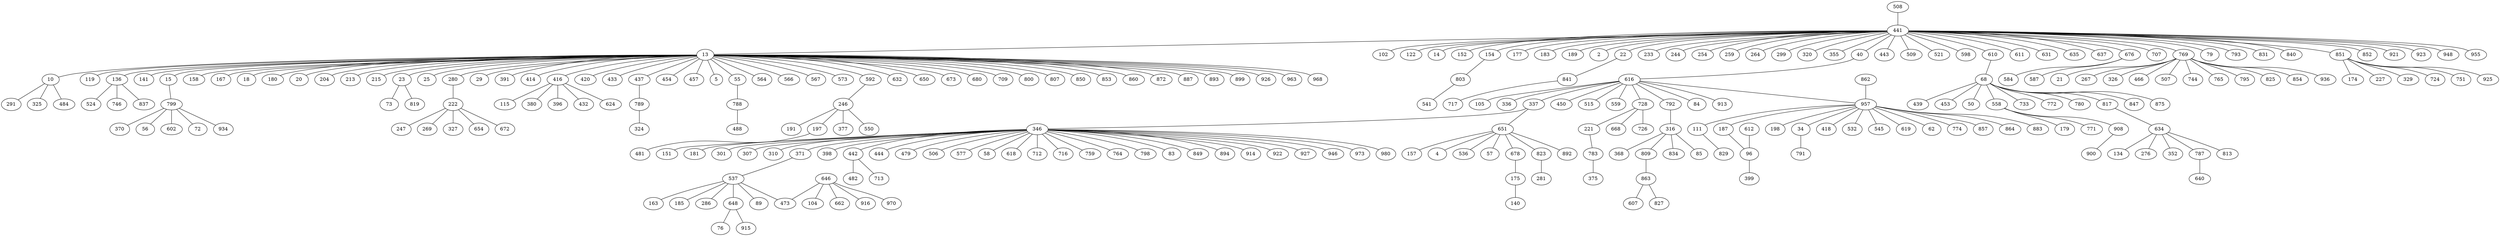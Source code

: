 graph {



	10 [height="0.05", level="1", pos="-2692.73,-750.35", width="0.05"];
	102 [height="0.05", level="1", pos="85.40,116.36", width="0.05"];
	104 [height="0.05", level="1", pos="6114.96,11268.48", width="0.05"];
	105 [height="0.05", level="1", pos="3369.45,2740.44", width="0.05"];
	111 [level="2", pos="3657.65,-6864.89"];
	115 [height="0.05", level="1", pos="-4071.80,-4664.55", width="0.05"];
	119 [level="2", pos="-77.00,-78.49"];
	122 [height="0.05", level="1", pos="-69.06,-196.28", width="0.05"];
	13 [height="0.05", level="1", pos="-162.08,-27.66", width="0.05"];
	134 [height="0.05", level="1", pos="-16903.84,-9056.68", width="0.05"];
	136 [height="0.05", level="1", pos="-312.70,-168.62", width="0.05"];
	14 [height="0.05", level="1", pos="200.52,-18.65", width="0.05"];
	140 [level="2", pos="10765.10,-1683.04"];
	141 [level="2", pos="2.14,25.29"];
	15 [height="0.05", level="1", pos="-59.89,153.88", width="0.05"];
	151 [height="0.05", level="1", pos="7220.16,2505.59", width="0.05"];
	152 [height="0.05", level="1", pos="364.27,-390.43", width="0.05"];
	154 [height="0.05", level="1", pos="2413.59,-335.10", width="0.05"];
	157 [level="2", pos="8195.85,-3260.79"];
	158 [height="0.05", level="1", pos="-199.93,215.63", width="0.05"];
	163 [level="2", pos="5851.55,6319.17"];
	167 [level="2", pos="-74.28,-157.17"];
	174 [height="0.05", level="1", pos="1904.32,3400.91", width="0.05"];
	175 [level="2", pos="10198.24,-2154.64"];
	177 [height="0.05", level="1", pos="209.89,-9.95", width="0.05"];
	179 [level="2", pos="-1204.37,-9655.94"];
	18 [level="2", pos="-222.72,-173.79"];
	180 [height="0.05", level="1", pos="-542.03,-201.74", width="0.05"];
	181 [height="0.05", level="1", pos="4527.07,2996.07", width="0.05"];
	183 [height="0.05", level="1", pos="306.09,-216.04", width="0.05"];
	185 [level="2", pos="7867.31,5551.31"];
	187 [level="2", pos="4583.24,-8579.41"];
	189 [height="0.05", level="1", pos="-63.25,-103.33", width="0.05"];
	191 [level="2", pos="-6729.76,1451.46"];
	197 [level="2", pos="-5984.71,2296.12"];
	198 [level="2", pos="5162.15,-5287.86"];
	2 [level="2", pos="97.13,68.02"];
	20 [level="2", pos="-183.50,183.22"];
	204 [level="2", pos="-117.90,172.62"];
	21 [level="2", pos="-982.25,-4601.21"];
	213 [level="2", pos="-732.89,240.09"];
	215 [level="2", pos="-165.87,-183.85"];
	22 [height="0.05", level="1", pos="68.66,-357.65", width="0.05"];
	221 [height="0.05", level="1", pos="1551.63,7003.55", width="0.05"];
	222 [level="2", pos="52.14,264.54"];
	227 [height="0.05", level="1", pos="1195.37,3532.99", width="0.05"];
	23 [level="2", pos="-549.86,42.24"];
	233 [height="0.05", level="1", pos="58.95,56.18", width="0.05"];
	244 [level="2", pos="-38.74,-210.27"];
	246 [level="2", pos="-5730.23,1074.64"];
	247 [level="2", pos="-956.04,3427.23"];
	25 [level="2", pos="-58.79,-137.97"];
	254 [height="0.05", level="1", pos="269.57,257.17", width="0.05"];
	259 [level="2", pos="-41.41,-148.92"];
	264 [level="2", pos="-19.88,-378.75"];
	267 [height="0.05", level="1", pos="-3361.52,-4373.05", width="0.05"];
	269 [level="2", pos="-976.78,2714.41"];
	276 [height="0.05", level="1", pos="-14714.38,-10148.75", width="0.05"];
	280 [height="0.05", level="1", pos="-64.36,132.36", width="0.05"];
	281 [level="2", pos="10188.19,-5907.83"];
	286 [height="0.05", level="1", pos="7090.06,7456.32", width="0.05"];
	29 [level="2", pos="-72.51,-61.50"];
	291 [level="2", pos="-3941.64,-1764.94"];
	299 [level="2", pos="-39.23,-73.04"];
	301 [level="2", pos="6611.90,-1212.45"];
	307 [level="2", pos="4467.55,1677.09"];
	310 [level="2", pos="3960.62,-38.17"];
	316 [height="0.05", level="1", pos="2391.89,-10479.79", width="0.05"];
	320 [level="2", pos="449.92,-617.16"];
	324 [level="2", pos="-4376.63,1574.76"];
	325 [level="2", pos="-4264.10,-631.67"];
	326 [level="2", pos="-1036.67,-2945.71"];
	327 [level="2", pos="18.06,3254.21"];
	329 [height="0.05", level="1", pos="1892.62,4773.05", width="0.05"];
	336 [level="2", pos="1932.84,-3516.15"];
	337 [height="0.05", level="1", pos="4159.97,-3123.66", width="0.05"];
	34 [level="2", pos="6186.88,-5228.46"];
	346 [height="0.05", level="1", pos="5152.33,86.51", width="0.05"];
	352 [level="2", pos="-15656.42,-7724.90"];
	355 [height="0.05", level="1", pos="-56.40,-79.84", width="0.05"];
	368 [level="2", pos="3126.86,-10115.47"];
	370 [level="2", pos="-2895.26,5827.75"];
	371 [height="0.05", level="1", pos="5161.44,4100.07", width="0.05"];
	375 [level="2", pos="557.30,8179.42"];
	377 [level="2", pos="-6611.10,481.56"];
	380 [level="2", pos="-2019.10,-2183.73"];
	391 [level="2", pos="-920.55,809.97"];
	396 [level="2", pos="-1612.07,-2785.50"];
	398 [level="2", pos="4281.11,-1275.93"];
	399 [level="2", pos="5790.02,-10125.82"];
	4 [level="2", pos="7802.95,-4701.35"];
	40 [height="0.05", level="1", pos="321.19,-213.05", width="0.05"];
	414 [level="2", pos="-11.44,1.69"];
	416 [height="0.05", level="1", pos="-109.07,-202.58", width="0.05"];
	418 [level="2", pos="5386.06,-4931.26"];
	420 [height="0.05", level="1", pos="-234.63,-179.81", width="0.05"];
	432 [level="2", pos="-1641.00,-2361.99"];
	433 [level="2", pos="-0.73,125.00"];
	437 [height="0.05", level="1", pos="-933.06,222.35", width="0.05"];
	439 [height="0.05", level="1", pos="-828.76,-8374.80", width="0.05"];
	441 [height="0.05", level="1", pos="27.44,-66.89", width="0.05"];
	442 [level="2", pos="7874.38,-198.50"];
	443 [level="2", pos="142.02,7.61"];
	444 [level="2", pos="5735.25,-1801.14"];
	450 [height="0.05", level="1", pos="4405.26,-4431.92", width="0.05"];
	453 [height="0.05", level="1", pos="1446.56,-8170.63", width="0.05"];
	454 [height="0.05", level="1", pos="-113.42,-161.95", width="0.05"];
	457 [level="2", pos="34.03,110.35"];
	466 [level="2", pos="-1401.12,-4429.93"];
	473 [height="0.05", level="1", pos="8361.52,8092.78", width="0.05"];
	479 [height="0.05", level="1", pos="5015.15,-2916.16", width="0.05"];
	481 [level="2", pos="-6328.68,2995.66"];
	482 [level="2", pos="8691.40,596.70"];
	484 [height="0.05", level="1", pos="-4984.72,-1442.91", width="0.05"];
	488 [height="0.05", level="1", pos="281.97,4747.01", width="0.05"];
	5 [height="0.05", level="1", pos="-46.83,-35.10", width="0.05"];
	50 [height="0.05", level="1", pos="-2138.38,-7733.98", width="0.05"];
	506 [height="0.05", level="1", pos="3809.32,1956.35", width="0.05"];
	507 [height="0.05", level="1", pos="-1337.90,-4984.00", width="0.05"];
	508 [height="0.05", level="1", pos="792.18,-217.35", width="0.05"];
	509 [height="0.05", level="1", pos="153.12,9.04", width="0.05"];
	515 [height="0.05", level="1", pos="2649.47,-1943.31", width="0.05"];
	521 [height="0.05", level="1", pos="2036.57,-3046.57", width="0.05"];
	524 [level="2", pos="-2830.07,-2308.06"];
	532 [level="2", pos="6714.39,-6490.48"];
	536 [height="0.05", level="1", pos="10725.91,-4472.20", width="0.05"];
	537 [height="0.05", level="1", pos="6989.70,5955.96", width="0.05"];
	541 [level="2", pos="2687.57,2457.80"];
	545 [height="0.05", level="1", pos="6635.71,-9128.97", width="0.05"];
	55 [height="0.05", level="1", pos="59.54,122.02", width="0.05"];
	550 [level="2", pos="-5644.04,189.71"];
	558 [height="0.05", level="1", pos="15.23,-10201.09", width="0.05"];
	559 [level="2", pos="2375.50,-4320.25"];
	56 [level="2", pos="-3399.16,5073.96"];
	564 [level="2", pos="-34.10,102.34"];
	566 [height="0.05", level="1", pos="-414.54,-43.60", width="0.05"];
	567 [level="2", pos="-37.40,-20.09"];
	57 [level="2", pos="9743.61,-3739.94"];
	573 [height="0.05", level="1", pos="-4158.01,2231.98", width="0.05"];
	577 [height="0.05", level="1", pos="7952.75,-636.65", width="0.05"];
	58 [height="0.05", level="1", pos="3802.73,1152.26", width="0.05"];
	584 [level="2", pos="704.51,-2783.02"];
	587 [level="2", pos="132.42,-359.06"];
	592 [height="0.05", level="1", pos="-3627.33,852.87", width="0.05"];
	598 [level="2", pos="422.33,-164.91"];
	602 [height="0.05", level="1", pos="-2315.04,6804.99", width="0.05"];
	607 [level="2", pos="5035.88,-13023.97"];
	610 [height="0.05", level="1", pos="77.06,-692.20", width="0.05"];
	611 [level="2", pos="-51.56,-120.43"];
	612 [level="2", pos="4823.27,-10545.21"];
	616 [height="0.05", level="1", pos="3119.76,-2965.47", width="0.05"];
	618 [level="2", pos="3891.68,971.70"];
	619 [level="2", pos="6300.43,-4860.73"];
	62 [level="2", pos="4605.88,-5238.92"];
	624 [height="0.05", level="1", pos="-2750.96,-3492.87", width="0.05"];
	631 [height="0.05", level="1", pos="-7.63,-217.39", width="0.05"];
	632 [level="2", pos="-8.94,43.34"];
	634 [height="0.05", level="1", pos="-15052.75,-8579.61", width="0.05"];
	635 [height="0.05", level="1", pos="-47.19,-120.35", width="0.05"];
	637 [height="0.05", level="1", pos="142.62,53.63", width="0.05"];
	640 [height="0.05", level="1", pos="-20399.53,-8407.94", width="0.05"];
	646 [height="0.05", level="1", pos="7613.55,10298.42", width="0.05"];
	648 [level="2", pos="5893.67,7361.73"];
	650 [height="0.05", level="1", pos="-303.82,266.17", width="0.05"];
	651 [height="0.05", level="1", pos="8790.39,-4083.84", width="0.05"];
	654 [level="2", pos="-350.63,2765.92"];
	662 [level="2", pos="7646.43,11151.22"];
	668 [level="2", pos="3802.95,5421.08"];
	672 [level="2", pos="-519.59,3174.69"];
	673 [level="2", pos="-159.31,-183.03"];
	676 [height="0.05", level="1", pos="203.04,-485.56", width="0.05"];
	678 [level="2", pos="9420.99,-2868.90"];
	68 [height="0.05", level="1", pos="358.94,-6961.51", width="0.05"];
	680 [level="2", pos="-82.01,-151.59"];
	707 [level="2", pos="-10.53,-16.71"];
	709 [level="2", pos="-111.60,167.52"];
	712 [level="2", pos="5978.88,2151.16"];
	713 [level="2", pos="8717.49,-356.11"];
	716 [level="2", pos="4709.99,2453.92"];
	717 [level="2", pos="1064.52,-4509.32"];
	72 [level="2", pos="-2954.39,4277.01"];
	724 [level="2", pos="869.69,2915.79"];
	726 [height="0.05", level="1", pos="3285.71,6940.94", width="0.05"];
	728 [height="0.05", level="1", pos="3003.64,4901.14", width="0.05"];
	73 [level="2", pos="-3013.18,141.41"];
	733 [height="0.05", level="1", pos="-2953.65,-8515.93", width="0.05"];
	744 [level="2", pos="-414.24,-4640.43"];
	746 [level="2", pos="-2419.78,-2384.68"];
	751 [level="2", pos="1606.58,2383.42"];
	759 [height="0.05", level="1", pos="8268.86,1285.86", width="0.05"];
	76 [level="2", pos="5007.40,7480.60"];
	764 [height="0.05", level="1", pos="6115.86,3025.88", width="0.05"];
	765 [level="2", pos="-1879.51,-3227.55"];
	769 [height="0.05", level="1", pos="-55.68,-3116.19", width="0.05"];
	771 [height="0.05", level="1", pos="-1898.74,-11072.73", width="0.05"];
	772 [height="0.05", level="1", pos="-1651.33,-8719.96", width="0.05"];
	774 [level="2", pos="6384.07,-6357.03"];
	780 [height="0.05", level="1", pos="-1461.70,-6404.49", width="0.05"];
	783 [level="2", pos="990.38,7622.45"];
	787 [height="0.05", level="1", pos="-18510.07,-8133.20", width="0.05"];
	788 [height="0.05", level="1", pos="444.35,1893.59", width="0.05"];
	789 [level="2", pos="-3432.60,1466.53"];
	79 [level="2", pos="342.36,-586.34"];
	791 [level="2", pos="7102.39,-5349.49"];
	792 [height="0.05", level="1", pos="2660.92,-6598.30", width="0.05"];
	793 [height="0.05", level="1", pos="315.88,-326.20", width="0.05"];
	795 [level="2", pos="-320.98,-4578.02"];
	798 [height="0.05", level="1", pos="7348.23,712.11", width="0.05"];
	799 [height="0.05", level="1", pos="-2230.57,4941.99", width="0.05"];
	800 [level="2", pos="-0.50,50.68"];
	803 [level="2", pos="2646.82,1465.64"];
	807 [level="2", pos="-367.59,347.88"];
	809 [height="0.05", level="1", pos="3828.25,-12135.09", width="0.05"];
	813 [height="0.05", level="1", pos="-16447.32,-10425.41", width="0.05"];
	817 [height="0.05", level="1", pos="-7746.24,-7406.81", width="0.05"];
	819 [level="2", pos="-3385.77,-313.07"];
	823 [level="2", pos="9703.37,-5263.76"];
	825 [level="2", pos="-396.33,-2203.20"];
	827 [level="2", pos="4031.84,-13695.96"];
	829 [level="2", pos="3201.54,-7502.40"];
	83 [level="2", pos="4925.63,-2140.22"];
	831 [height="0.05", level="1", pos="-15.57,-25.38", width="0.05"];
	834 [height="0.05", level="1", pos="1249.24,-11550.41", width="0.05"];
	837 [height="0.05", level="1", pos="-3900.13,-3493.74", width="0.05"];
	84 [level="2", pos="2669.37,-1837.67"];
	840 [height="0.05", level="1", pos="609.09,-83.79", width="0.05"];
	841 [level="2", pos="614.83,-3534.15"];
	847 [level="2", pos="-456.58,-6115.55"];
	849 [height="0.05", level="1", pos="7080.84,-2042.35", width="0.05"];
	85 [height="0.05", level="1", pos="2207.33,-12436.24", width="0.05"];
	850 [level="2", pos="6.18,24.46"];
	851 [height="0.05", level="1", pos="136.33,165.92", width="0.05"];
	852 [level="2", pos="257.29,-56.18"];
	853 [level="2", pos="-505.82,-67.32"];
	854 [height="0.05", level="1", pos="-2795.62,-4818.77", width="0.05"];
	857 [level="2", pos="4168.07,-7655.36"];
	860 [height="0.05", level="1", pos="-806.42,783.02", width="0.05"];
	862 [height="0.05", level="1", pos="7553.47,-7726.30", width="0.05"];
	863 [level="2", pos="4275.28,-12946.78"];
	864 [height="0.05", level="1", pos="6578.00,-7724.36", width="0.05"];
	872 [height="0.05", level="1", pos="-442.85,244.07", width="0.05"];
	875 [level="2", pos="1058.76,-6695.39"];
	883 [height="0.05", level="1", pos="5378.91,-8620.05", width="0.05"];
	887 [level="2", pos="-49.18,-66.52"];
	89 [level="2", pos="5723.73,5672.87"];
	892 [level="2", pos="8625.09,-5329.12"];
	893 [level="2", pos="-562.41,240.33"];
	894 [level="2", pos="5294.78,2431.72"];
	899 [level="2", pos="-78.87,-107.60"];
	900 [level="2", pos="-421.85,-11773.72"];
	908 [level="2", pos="-235.29,-10982.23"];
	913 [level="2", pos="2048.47,-4493.89"];
	914 [level="2", pos="6630.39,1513.16"];
	915 [level="2", pos="5784.36,8168.95"];
	916 [level="2", pos="8432.58,10263.45"];
	921 [height="0.05", level="1", pos="332.98,292.46", width="0.05"];
	922 [height="0.05", level="1", pos="4037.33,-1503.43", width="0.05"];
	923 [level="2", pos="25.24,33.99"];
	925 [height="0.05", level="1", pos="1955.32,4090.95", width="0.05"];
	926 [level="2", pos="-354.36,-187.98"];
	927 [height="0.05", level="1", pos="3859.83,299.44", width="0.05"];
	934 [level="2", pos="-1487.21,5429.63"];
	936 [height="0.05", level="1", pos="-2267.27,-4384.48", width="0.05"];
	946 [height="0.05", level="1", pos="5699.35,-2225.99", width="0.05"];
	948 [height="0.05", level="1", pos="-166.61,-431.60", width="0.05"];
	955 [height="0.05", level="1", pos="18.44,6.45", width="0.05"];
	957 [height="0.05", level="1", pos="4812.70,-6730.73", width="0.05"];
	96 [level="2", pos="4970.63,-9729.91"];
	963 [level="2", pos="-25.86,-3.33"];
	968 [level="2", pos="-667.81,-235.36"];
	970 [level="2", pos="6648.06,9726.13"];
	973 [level="2", pos="3623.71,-463.34"];
	980 [level="2", pos="4087.67,-785.81"];
	769 -- 825 [ ];
	769 -- 765 [ ];
	769 -- 21 [ ];
	769 -- 795 [ ];
	22 -- 841 [ ];
	154 -- 803 [ ];
	40 -- 616 [ ];
	676 -- 584 [ ];
	676 -- 587 [ ];
	851 -- 174 [ ];
	441 -- 154 [ ];
	851 -- 227 [ ];
	851 -- 925 [ ];
	851 -- 329 [ ];
	851 -- 751 [ ];
	851 -- 724 [ ];
	610 -- 68 [ ];
	136 -- 837 [ ];
	136 -- 524 [ ];
	136 -- 746 [ ];
	10 -- 484 [ ];
	441 -- 793 [ ];
	10 -- 325 [ ];
	10 -- 291 [ ];
	15 -- 799 [ ];
	280 -- 222 [ ];
	416 -- 624 [ ];
	416 -- 115 [ ];
	416 -- 396 [ ];
	416 -- 380 [ ];
	416 -- 432 [ ];
	437 -- 789 [ ];
	441 -- 40 [ ];
	592 -- 246 [ ];
	55 -- 788 [ ];
	23 -- 73 [ ];
	23 -- 819 [ ];
	841 -- 717 [ ];
	803 -- 541 [ ];
	616 -- 957 [ ];
	616 -- 337 [ ];
	616 -- 792 [ ];
	616 -- 515 [ ];
	441 -- 676 [ ];
	616 -- 728 [ ];
	616 -- 105 [ ];
	616 -- 450 [ ];
	616 -- 913 [ ];
	616 -- 336 [ ];
	616 -- 559 [ ];
	616 -- 84 [ ];
	68 -- 772 [ ];
	68 -- 780 [ ];
	68 -- 439 [ ];
	441 -- 851 [ ];
	68 -- 453 [ ];
	68 -- 50 [ ];
	68 -- 558 [ ];
	68 -- 817 [ ];
	68 -- 733 [ ];
	68 -- 847 [ ];
	68 -- 875 [ ];
	862 -- 957 [ ];
	957 -- 883 [ ];
	957 -- 545 [ ];
	441 -- 177 [ ];
	957 -- 864 [ ];
	957 -- 619 [ ];
	957 -- 857 [ ];
	957 -- 198 [ ];
	957 -- 774 [ ];
	957 -- 187 [ ];
	957 -- 111 [ ];
	957 -- 418 [ ];
	957 -- 62 [ ];
	957 -- 34 [ ];
	441 -- 183 [ ];
	957 -- 532 [ ];
	187 -- 96 [ ];
	111 -- 829 [ ];
	34 -- 791 [ ];
	337 -- 651 [ ];
	337 -- 346 [ ];
	792 -- 316 [ ];
	728 -- 221 [ ];
	728 -- 726 [ ];
	728 -- 668 [ ];
	441 -- 831 [ ];
	651 -- 536 [ ];
	651 -- 678 [ ];
	651 -- 892 [ ];
	651 -- 57 [ ];
	651 -- 157 [ ];
	651 -- 4 [ ];
	651 -- 823 [ ];
	346 -- 759 [ ];
	346 -- 798 [ ];
	346 -- 764 [ ];
	441 -- 189 [ ];
	346 -- 151 [ ];
	346 -- 371 [ ];
	346 -- 922 [ ];
	346 -- 506 [ ];
	346 -- 58 [ ];
	346 -- 927 [ ];
	346 -- 479 [ ];
	346 -- 577 [ ];
	346 -- 946 [ ];
	346 -- 849 [ ];
	441 -- 610 [ ];
	508 -- 441 [ ];
	346 -- 181 [ ];
	346 -- 973 [ ];
	346 -- 914 [ ];
	346 -- 618 [ ];
	346 -- 301 [ ];
	346 -- 398 [ ];
	346 -- 83 [ ];
	346 -- 444 [ ];
	346 -- 307 [ ];
	346 -- 712 [ ];
	441 -- 921 [ ];
	346 -- 894 [ ];
	346 -- 716 [ ];
	346 -- 442 [ ];
	346 -- 310 [ ];
	346 -- 980 [ ];
	678 -- 175 [ ];
	823 -- 281 [ ];
	371 -- 537 [ ];
	442 -- 713 [ ];
	442 -- 482 [ ];
	441 -- 254 [ ];
	537 -- 473 [ ];
	537 -- 286 [ ];
	537 -- 163 [ ];
	537 -- 185 [ ];
	537 -- 648 [ ];
	537 -- 89 [ ];
	316 -- 85 [ ];
	316 -- 809 [ ];
	316 -- 834 [ ];
	316 -- 368 [ ];
	441 -- 955 [ ];
	221 -- 783 [ ];
	799 -- 602 [ ];
	799 -- 56 [ ];
	799 -- 934 [ ];
	799 -- 370 [ ];
	799 -- 72 [ ];
	222 -- 327 [ ];
	222 -- 654 [ ];
	222 -- 247 [ ];
	222 -- 269 [ ];
	441 -- 102 [ ];
	222 -- 672 [ ];
	789 -- 324 [ ];
	246 -- 197 [ ];
	246 -- 377 [ ];
	246 -- 191 [ ];
	246 -- 550 [ ];
	788 -- 488 [ ];
	646 -- 473 [ ];
	646 -- 104 [ ];
	646 -- 662 [ ];
	441 -- 355 [ ];
	646 -- 970 [ ];
	646 -- 916 [ ];
	648 -- 915 [ ];
	648 -- 76 [ ];
	809 -- 863 [ ];
	863 -- 607 [ ];
	863 -- 827 [ ];
	558 -- 771 [ ];
	558 -- 908 [ ];
	558 -- 179 [ ];
	441 -- 233 [ ];
	817 -- 634 [ ];
	908 -- 900 [ ];
	634 -- 276 [ ];
	634 -- 787 [ ];
	634 -- 813 [ ];
	634 -- 134 [ ];
	634 -- 352 [ ];
	787 -- 640 [ ];
	783 -- 375 [ ];
	612 -- 96 [ ];
	441 -- 122 [ ];
	96 -- 399 [ ];
	197 -- 481 [ ];
	175 -- 140 [ ];
	441 -- 948 [ ];
	441 -- 631 [ ];
	441 -- 635 [ ];
	441 -- 509 [ ];
	441 -- 637 [ ];
	441 -- 244 [ ];
	441 -- 2 [ ];
	441 -- 923 [ ];
	441 -- 320 [ ];
	441 -- 259 [ ];
	441 -- 443 [ ];
	441 -- 707 [ ];
	441 -- 611 [ ];
	441 -- 598 [ ];
	441 -- 13 [ ];
	441 -- 852 [ ];
	441 -- 299 [ ];
	441 -- 264 [ ];
	441 -- 79 [ ];
	13 -- 5 [ ];
	13 -- 136 [ ];
	13 -- 10 [ ];
	13 -- 15 [ ];
	13 -- 650 [ ];
	13 -- 280 [ ];
	441 -- 840 [ ];
	13 -- 158 [ ];
	13 -- 416 [ ];
	13 -- 420 [ ];
	13 -- 454 [ ];
	13 -- 180 [ ];
	13 -- 437 [ ];
	13 -- 573 [ ];
	13 -- 872 [ ];
	13 -- 592 [ ];
	13 -- 55 [ ];
	441 -- 14 [ ];
	13 -- 566 [ ];
	13 -- 860 [ ];
	13 -- 899 [ ];
	13 -- 850 [ ];
	13 -- 204 [ ];
	13 -- 167 [ ];
	13 -- 29 [ ];
	13 -- 215 [ ];
	13 -- 433 [ ];
	13 -- 963 [ ];
	441 -- 521 [ ];
	13 -- 632 [ ];
	13 -- 807 [ ];
	13 -- 20 [ ];
	13 -- 709 [ ];
	13 -- 213 [ ];
	13 -- 23 [ ];
	13 -- 680 [ ];
	13 -- 25 [ ];
	13 -- 887 [ ];
	13 -- 119 [ ];
	441 -- 769 [ ];
	13 -- 968 [ ];
	13 -- 673 [ ];
	13 -- 18 [ ];
	13 -- 853 [ ];
	13 -- 893 [ ];
	13 -- 926 [ ];
	13 -- 564 [ ];
	13 -- 457 [ ];
	13 -- 567 [ ];
	13 -- 141 [ ];
	441 -- 22 [ ];
	13 -- 414 [ ];
	13 -- 800 [ ];
	13 -- 391 [ ];
	769 -- 507 [ ];
	769 -- 267 [ ];
	769 -- 936 [ ];
	769 -- 854 [ ];
	769 -- 326 [ ];
	769 -- 744 [ ];
	769 -- 466 [ ];
	441 -- 152 [ ];
}

